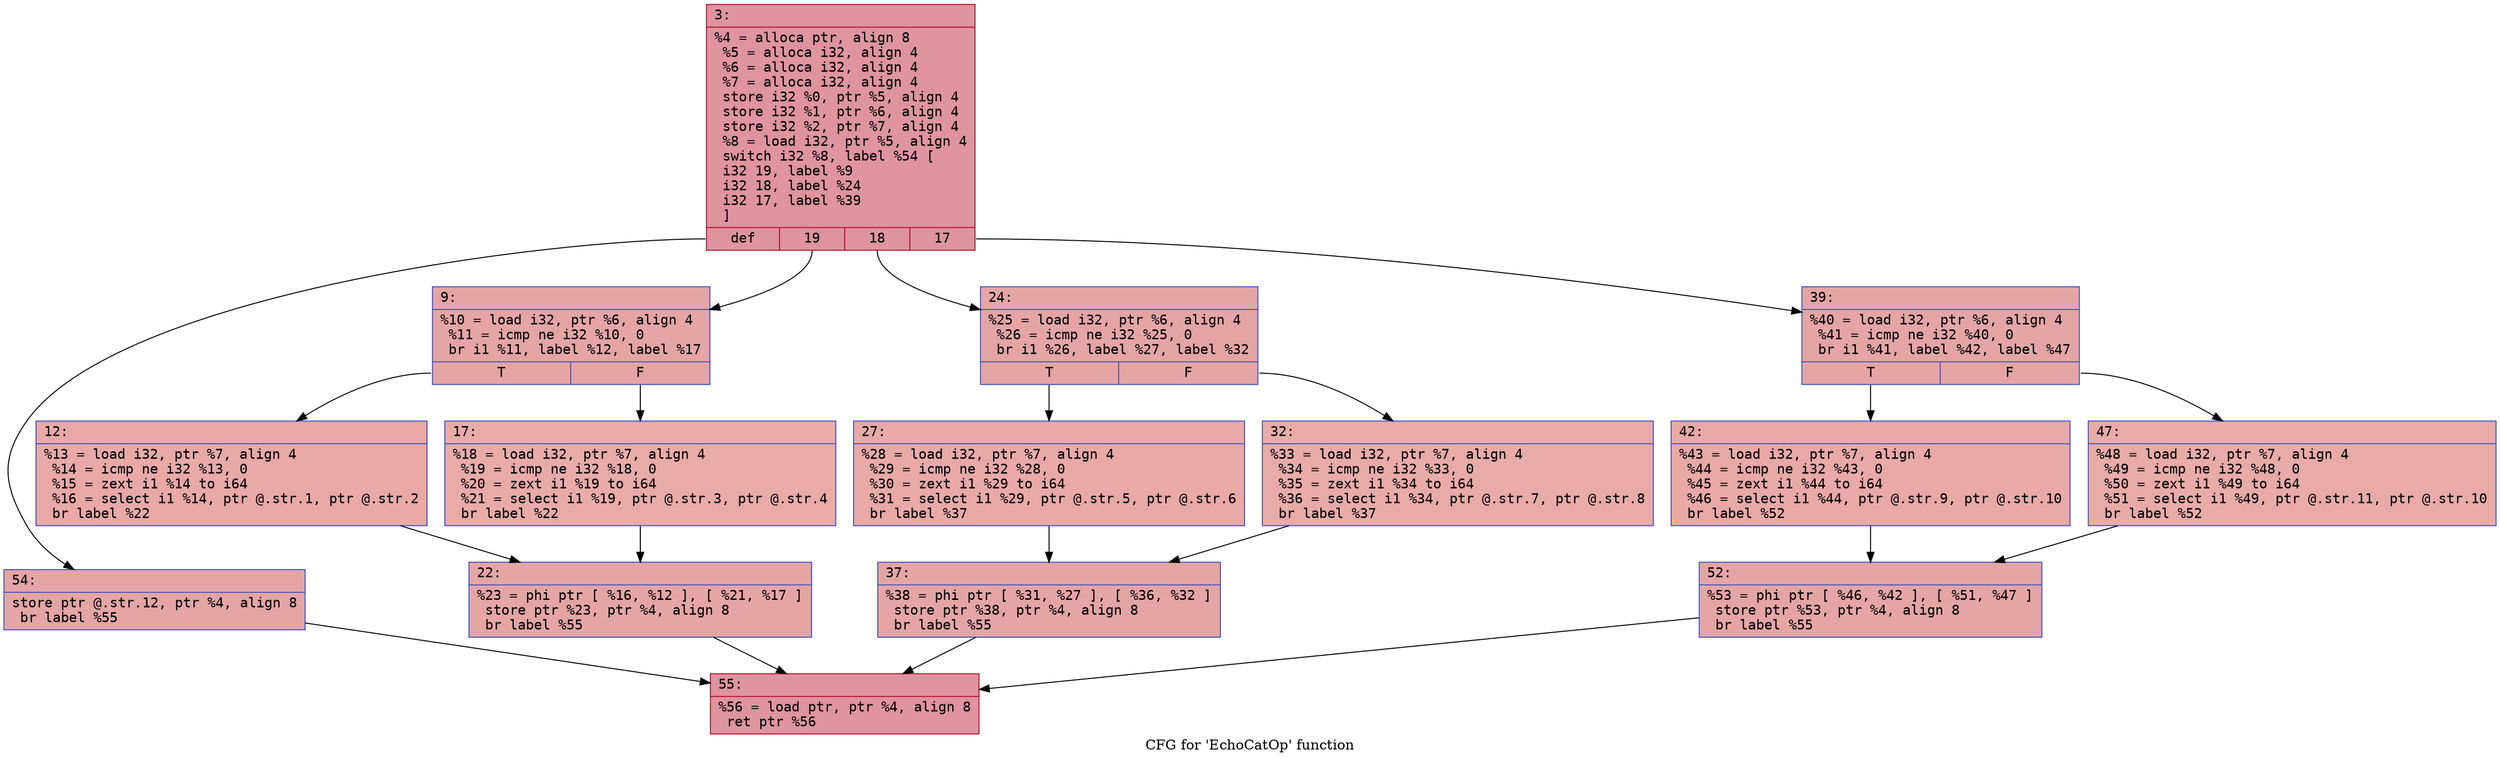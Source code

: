 digraph "CFG for 'EchoCatOp' function" {
	label="CFG for 'EchoCatOp' function";

	Node0x60000173e6c0 [shape=record,color="#b70d28ff", style=filled, fillcolor="#b70d2870" fontname="Courier",label="{3:\l|  %4 = alloca ptr, align 8\l  %5 = alloca i32, align 4\l  %6 = alloca i32, align 4\l  %7 = alloca i32, align 4\l  store i32 %0, ptr %5, align 4\l  store i32 %1, ptr %6, align 4\l  store i32 %2, ptr %7, align 4\l  %8 = load i32, ptr %5, align 4\l  switch i32 %8, label %54 [\l    i32 19, label %9\l    i32 18, label %24\l    i32 17, label %39\l  ]\l|{<s0>def|<s1>19|<s2>18|<s3>17}}"];
	Node0x60000173e6c0:s0 -> Node0x60000173eb20[tooltip="3 -> 54\nProbability 25.00%" ];
	Node0x60000173e6c0:s1 -> Node0x60000173e760[tooltip="3 -> 9\nProbability 25.00%" ];
	Node0x60000173e6c0:s2 -> Node0x60000173e8a0[tooltip="3 -> 24\nProbability 25.00%" ];
	Node0x60000173e6c0:s3 -> Node0x60000173e9e0[tooltip="3 -> 39\nProbability 25.00%" ];
	Node0x60000173e760 [shape=record,color="#3d50c3ff", style=filled, fillcolor="#c5333470" fontname="Courier",label="{9:\l|  %10 = load i32, ptr %6, align 4\l  %11 = icmp ne i32 %10, 0\l  br i1 %11, label %12, label %17\l|{<s0>T|<s1>F}}"];
	Node0x60000173e760:s0 -> Node0x60000173e7b0[tooltip="9 -> 12\nProbability 62.50%" ];
	Node0x60000173e760:s1 -> Node0x60000173e800[tooltip="9 -> 17\nProbability 37.50%" ];
	Node0x60000173e7b0 [shape=record,color="#3d50c3ff", style=filled, fillcolor="#ca3b3770" fontname="Courier",label="{12:\l|  %13 = load i32, ptr %7, align 4\l  %14 = icmp ne i32 %13, 0\l  %15 = zext i1 %14 to i64\l  %16 = select i1 %14, ptr @.str.1, ptr @.str.2\l  br label %22\l}"];
	Node0x60000173e7b0 -> Node0x60000173e850[tooltip="12 -> 22\nProbability 100.00%" ];
	Node0x60000173e800 [shape=record,color="#3d50c3ff", style=filled, fillcolor="#cc403a70" fontname="Courier",label="{17:\l|  %18 = load i32, ptr %7, align 4\l  %19 = icmp ne i32 %18, 0\l  %20 = zext i1 %19 to i64\l  %21 = select i1 %19, ptr @.str.3, ptr @.str.4\l  br label %22\l}"];
	Node0x60000173e800 -> Node0x60000173e850[tooltip="17 -> 22\nProbability 100.00%" ];
	Node0x60000173e850 [shape=record,color="#3d50c3ff", style=filled, fillcolor="#c5333470" fontname="Courier",label="{22:\l|  %23 = phi ptr [ %16, %12 ], [ %21, %17 ]\l  store ptr %23, ptr %4, align 8\l  br label %55\l}"];
	Node0x60000173e850 -> Node0x60000173eb70[tooltip="22 -> 55\nProbability 100.00%" ];
	Node0x60000173e8a0 [shape=record,color="#3d50c3ff", style=filled, fillcolor="#c5333470" fontname="Courier",label="{24:\l|  %25 = load i32, ptr %6, align 4\l  %26 = icmp ne i32 %25, 0\l  br i1 %26, label %27, label %32\l|{<s0>T|<s1>F}}"];
	Node0x60000173e8a0:s0 -> Node0x60000173e8f0[tooltip="24 -> 27\nProbability 62.50%" ];
	Node0x60000173e8a0:s1 -> Node0x60000173e940[tooltip="24 -> 32\nProbability 37.50%" ];
	Node0x60000173e8f0 [shape=record,color="#3d50c3ff", style=filled, fillcolor="#ca3b3770" fontname="Courier",label="{27:\l|  %28 = load i32, ptr %7, align 4\l  %29 = icmp ne i32 %28, 0\l  %30 = zext i1 %29 to i64\l  %31 = select i1 %29, ptr @.str.5, ptr @.str.6\l  br label %37\l}"];
	Node0x60000173e8f0 -> Node0x60000173e990[tooltip="27 -> 37\nProbability 100.00%" ];
	Node0x60000173e940 [shape=record,color="#3d50c3ff", style=filled, fillcolor="#cc403a70" fontname="Courier",label="{32:\l|  %33 = load i32, ptr %7, align 4\l  %34 = icmp ne i32 %33, 0\l  %35 = zext i1 %34 to i64\l  %36 = select i1 %34, ptr @.str.7, ptr @.str.8\l  br label %37\l}"];
	Node0x60000173e940 -> Node0x60000173e990[tooltip="32 -> 37\nProbability 100.00%" ];
	Node0x60000173e990 [shape=record,color="#3d50c3ff", style=filled, fillcolor="#c5333470" fontname="Courier",label="{37:\l|  %38 = phi ptr [ %31, %27 ], [ %36, %32 ]\l  store ptr %38, ptr %4, align 8\l  br label %55\l}"];
	Node0x60000173e990 -> Node0x60000173eb70[tooltip="37 -> 55\nProbability 100.00%" ];
	Node0x60000173e9e0 [shape=record,color="#3d50c3ff", style=filled, fillcolor="#c5333470" fontname="Courier",label="{39:\l|  %40 = load i32, ptr %6, align 4\l  %41 = icmp ne i32 %40, 0\l  br i1 %41, label %42, label %47\l|{<s0>T|<s1>F}}"];
	Node0x60000173e9e0:s0 -> Node0x60000173ea30[tooltip="39 -> 42\nProbability 62.50%" ];
	Node0x60000173e9e0:s1 -> Node0x60000173ea80[tooltip="39 -> 47\nProbability 37.50%" ];
	Node0x60000173ea30 [shape=record,color="#3d50c3ff", style=filled, fillcolor="#ca3b3770" fontname="Courier",label="{42:\l|  %43 = load i32, ptr %7, align 4\l  %44 = icmp ne i32 %43, 0\l  %45 = zext i1 %44 to i64\l  %46 = select i1 %44, ptr @.str.9, ptr @.str.10\l  br label %52\l}"];
	Node0x60000173ea30 -> Node0x60000173ead0[tooltip="42 -> 52\nProbability 100.00%" ];
	Node0x60000173ea80 [shape=record,color="#3d50c3ff", style=filled, fillcolor="#cc403a70" fontname="Courier",label="{47:\l|  %48 = load i32, ptr %7, align 4\l  %49 = icmp ne i32 %48, 0\l  %50 = zext i1 %49 to i64\l  %51 = select i1 %49, ptr @.str.11, ptr @.str.10\l  br label %52\l}"];
	Node0x60000173ea80 -> Node0x60000173ead0[tooltip="47 -> 52\nProbability 100.00%" ];
	Node0x60000173ead0 [shape=record,color="#3d50c3ff", style=filled, fillcolor="#c5333470" fontname="Courier",label="{52:\l|  %53 = phi ptr [ %46, %42 ], [ %51, %47 ]\l  store ptr %53, ptr %4, align 8\l  br label %55\l}"];
	Node0x60000173ead0 -> Node0x60000173eb70[tooltip="52 -> 55\nProbability 100.00%" ];
	Node0x60000173eb20 [shape=record,color="#3d50c3ff", style=filled, fillcolor="#c5333470" fontname="Courier",label="{54:\l|  store ptr @.str.12, ptr %4, align 8\l  br label %55\l}"];
	Node0x60000173eb20 -> Node0x60000173eb70[tooltip="54 -> 55\nProbability 100.00%" ];
	Node0x60000173eb70 [shape=record,color="#b70d28ff", style=filled, fillcolor="#b70d2870" fontname="Courier",label="{55:\l|  %56 = load ptr, ptr %4, align 8\l  ret ptr %56\l}"];
}
